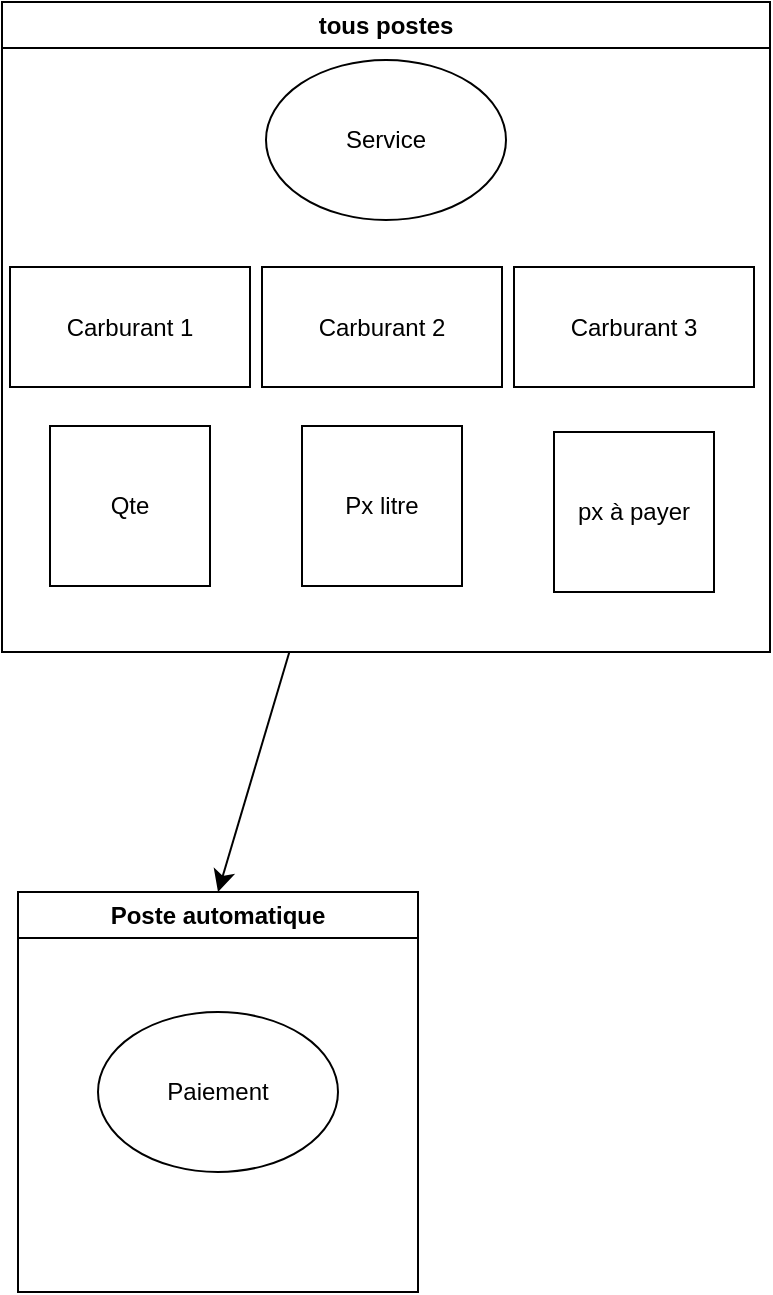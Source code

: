 <mxfile version="24.4.4" type="github">
  <diagram name="Page-1" id="21vEUviO_0k92Qmq46M9">
    <mxGraphModel dx="1434" dy="1168" grid="0" gridSize="10" guides="1" tooltips="1" connect="1" arrows="1" fold="1" page="0" pageScale="1" pageWidth="827" pageHeight="1169" math="0" shadow="0">
      <root>
        <mxCell id="0" />
        <mxCell id="1" parent="0" />
        <mxCell id="yiwpe0hT6fq-2XqB7yaG-17" style="edgeStyle=none;curved=1;rounded=0;orthogonalLoop=1;jettySize=auto;html=1;entryX=0.5;entryY=0;entryDx=0;entryDy=0;fontSize=12;startSize=8;endSize=8;" edge="1" parent="1" source="yiwpe0hT6fq-2XqB7yaG-4" target="yiwpe0hT6fq-2XqB7yaG-16">
          <mxGeometry relative="1" as="geometry" />
        </mxCell>
        <mxCell id="yiwpe0hT6fq-2XqB7yaG-4" value="tous postes" style="swimlane;whiteSpace=wrap;html=1;" vertex="1" parent="1">
          <mxGeometry x="59" y="-117" width="384" height="325" as="geometry" />
        </mxCell>
        <mxCell id="yiwpe0hT6fq-2XqB7yaG-5" value="Service" style="ellipse;whiteSpace=wrap;html=1;" vertex="1" parent="yiwpe0hT6fq-2XqB7yaG-4">
          <mxGeometry x="132" y="29" width="120" height="80" as="geometry" />
        </mxCell>
        <mxCell id="yiwpe0hT6fq-2XqB7yaG-9" value="Carburant 1" style="rounded=0;whiteSpace=wrap;html=1;" vertex="1" parent="yiwpe0hT6fq-2XqB7yaG-4">
          <mxGeometry x="4" y="132.5" width="120" height="60" as="geometry" />
        </mxCell>
        <mxCell id="yiwpe0hT6fq-2XqB7yaG-10" value="Carburant 2" style="rounded=0;whiteSpace=wrap;html=1;" vertex="1" parent="yiwpe0hT6fq-2XqB7yaG-4">
          <mxGeometry x="130" y="132.5" width="120" height="60" as="geometry" />
        </mxCell>
        <mxCell id="yiwpe0hT6fq-2XqB7yaG-12" value="Carburant 3" style="rounded=0;whiteSpace=wrap;html=1;" vertex="1" parent="yiwpe0hT6fq-2XqB7yaG-4">
          <mxGeometry x="256" y="132.5" width="120" height="60" as="geometry" />
        </mxCell>
        <mxCell id="yiwpe0hT6fq-2XqB7yaG-13" value="Qte" style="whiteSpace=wrap;html=1;aspect=fixed;" vertex="1" parent="yiwpe0hT6fq-2XqB7yaG-4">
          <mxGeometry x="24" y="212" width="80" height="80" as="geometry" />
        </mxCell>
        <mxCell id="yiwpe0hT6fq-2XqB7yaG-14" value="Px litre" style="whiteSpace=wrap;html=1;aspect=fixed;" vertex="1" parent="yiwpe0hT6fq-2XqB7yaG-4">
          <mxGeometry x="150" y="212" width="80" height="80" as="geometry" />
        </mxCell>
        <mxCell id="yiwpe0hT6fq-2XqB7yaG-15" value="px à payer" style="whiteSpace=wrap;html=1;aspect=fixed;" vertex="1" parent="yiwpe0hT6fq-2XqB7yaG-4">
          <mxGeometry x="276" y="215" width="80" height="80" as="geometry" />
        </mxCell>
        <mxCell id="yiwpe0hT6fq-2XqB7yaG-16" value="Poste automatique" style="swimlane;whiteSpace=wrap;html=1;" vertex="1" parent="1">
          <mxGeometry x="67" y="328" width="200" height="200" as="geometry" />
        </mxCell>
        <mxCell id="yiwpe0hT6fq-2XqB7yaG-7" value="Paiement" style="ellipse;whiteSpace=wrap;html=1;" vertex="1" parent="yiwpe0hT6fq-2XqB7yaG-16">
          <mxGeometry x="40" y="60" width="120" height="80" as="geometry" />
        </mxCell>
      </root>
    </mxGraphModel>
  </diagram>
</mxfile>
